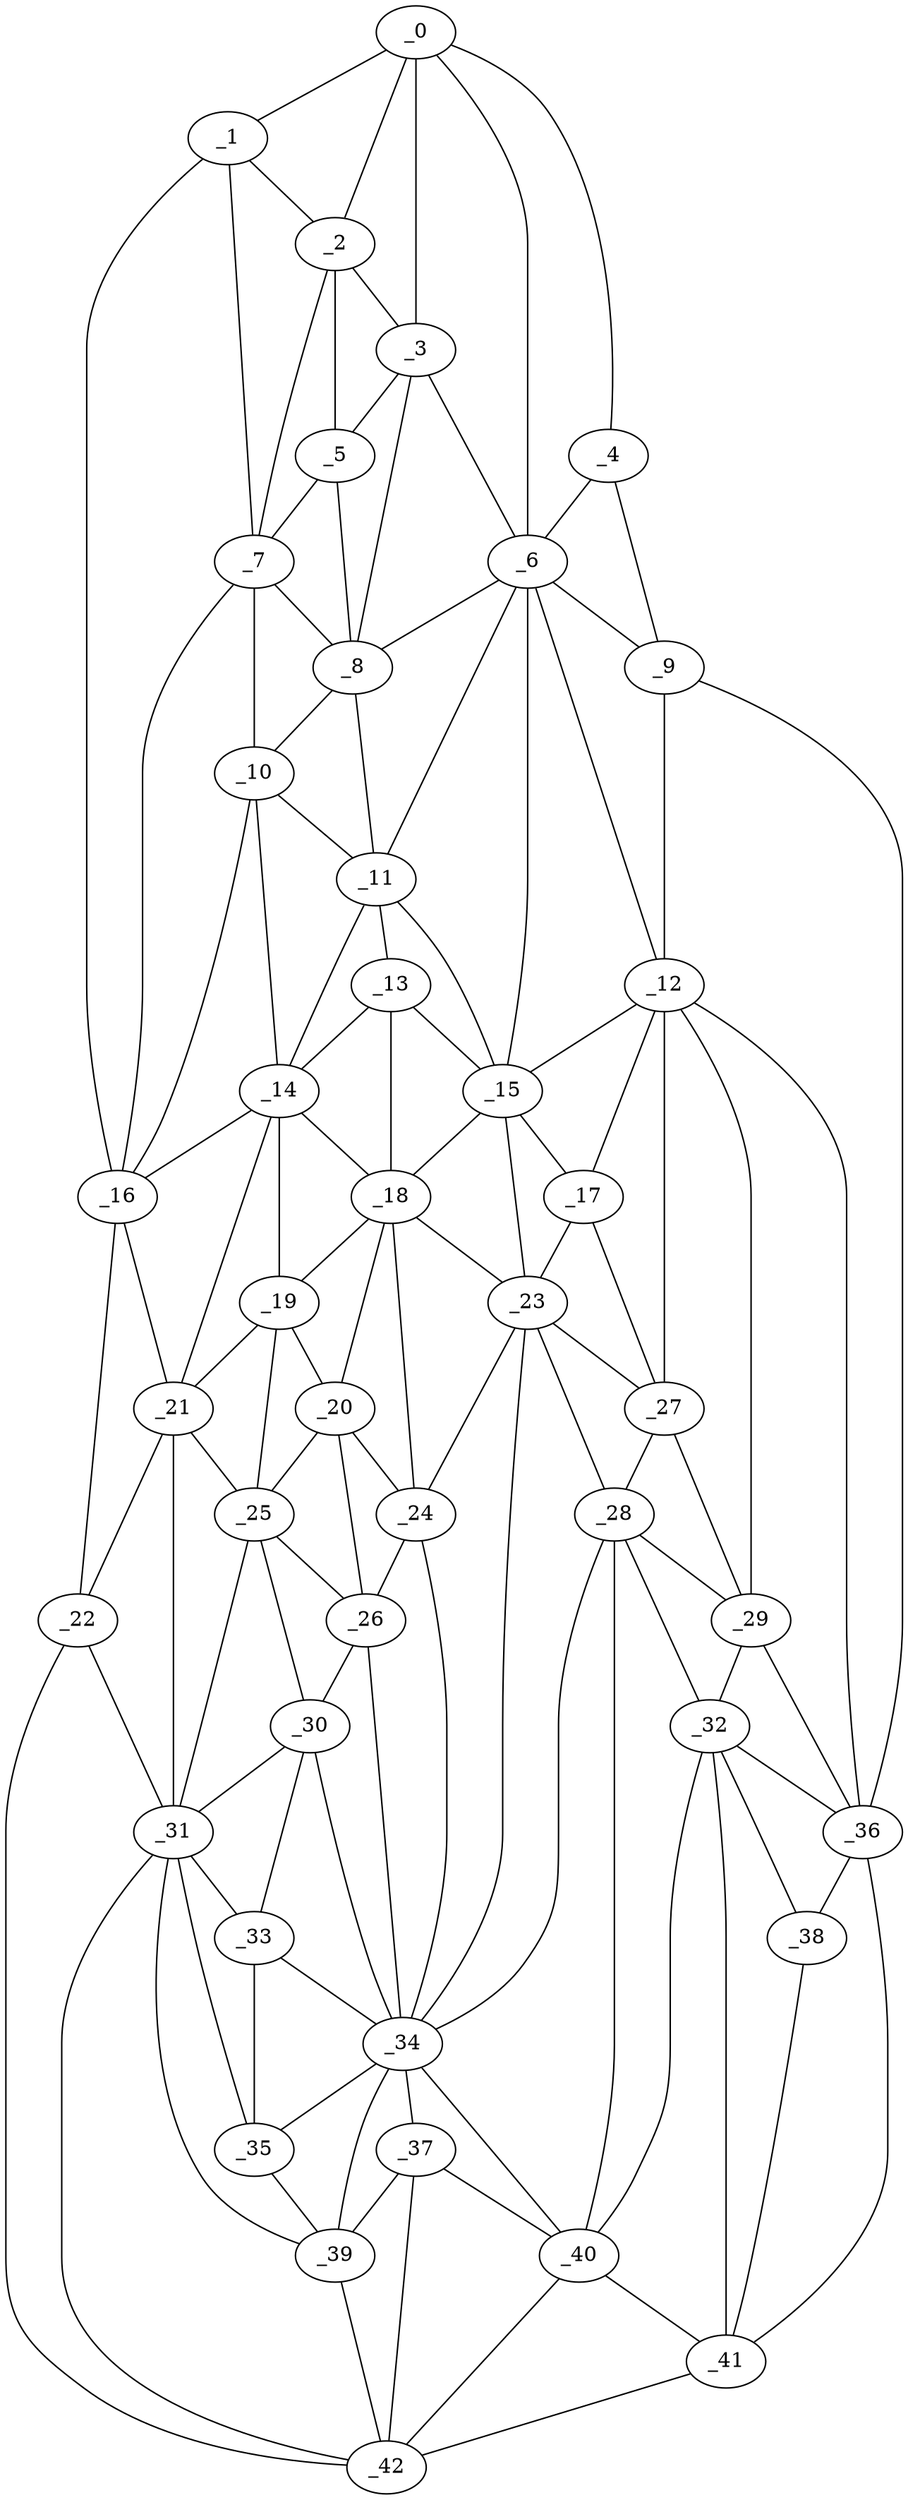 graph "obj32__0.gxl" {
	_0	 [x=11,
		y=60];
	_1	 [x=16,
		y=80];
	_0 -- _1	 [valence=1];
	_2	 [x=19,
		y=76];
	_0 -- _2	 [valence=2];
	_3	 [x=20,
		y=65];
	_0 -- _3	 [valence=1];
	_4	 [x=26,
		y=18];
	_0 -- _4	 [valence=1];
	_6	 [x=32,
		y=35];
	_0 -- _6	 [valence=1];
	_1 -- _2	 [valence=2];
	_7	 [x=32,
		y=86];
	_1 -- _7	 [valence=2];
	_16	 [x=62,
		y=112];
	_1 -- _16	 [valence=1];
	_2 -- _3	 [valence=2];
	_5	 [x=30,
		y=74];
	_2 -- _5	 [valence=2];
	_2 -- _7	 [valence=1];
	_3 -- _5	 [valence=1];
	_3 -- _6	 [valence=1];
	_8	 [x=37,
		y=75];
	_3 -- _8	 [valence=2];
	_4 -- _6	 [valence=2];
	_9	 [x=39,
		y=17];
	_4 -- _9	 [valence=1];
	_5 -- _7	 [valence=2];
	_5 -- _8	 [valence=1];
	_6 -- _8	 [valence=2];
	_6 -- _9	 [valence=1];
	_11	 [x=47,
		y=77];
	_6 -- _11	 [valence=2];
	_12	 [x=54,
		y=20];
	_6 -- _12	 [valence=1];
	_15	 [x=61,
		y=32];
	_6 -- _15	 [valence=2];
	_7 -- _8	 [valence=2];
	_10	 [x=41,
		y=87];
	_7 -- _10	 [valence=1];
	_7 -- _16	 [valence=2];
	_8 -- _10	 [valence=2];
	_8 -- _11	 [valence=1];
	_9 -- _12	 [valence=2];
	_36	 [x=111,
		y=27];
	_9 -- _36	 [valence=1];
	_10 -- _11	 [valence=2];
	_14	 [x=59,
		y=90];
	_10 -- _14	 [valence=2];
	_10 -- _16	 [valence=2];
	_13	 [x=55,
		y=77];
	_11 -- _13	 [valence=2];
	_11 -- _14	 [valence=1];
	_11 -- _15	 [valence=2];
	_12 -- _15	 [valence=2];
	_17	 [x=67,
		y=31];
	_12 -- _17	 [valence=2];
	_27	 [x=90,
		y=27];
	_12 -- _27	 [valence=2];
	_29	 [x=97,
		y=26];
	_12 -- _29	 [valence=2];
	_12 -- _36	 [valence=2];
	_13 -- _14	 [valence=1];
	_13 -- _15	 [valence=1];
	_18	 [x=68,
		y=73];
	_13 -- _18	 [valence=2];
	_14 -- _16	 [valence=2];
	_14 -- _18	 [valence=2];
	_19	 [x=76,
		y=88];
	_14 -- _19	 [valence=2];
	_21	 [x=78,
		y=100];
	_14 -- _21	 [valence=1];
	_15 -- _17	 [valence=2];
	_15 -- _18	 [valence=2];
	_23	 [x=81,
		y=44];
	_15 -- _23	 [valence=2];
	_16 -- _21	 [valence=2];
	_22	 [x=78,
		y=111];
	_16 -- _22	 [valence=1];
	_17 -- _23	 [valence=2];
	_17 -- _27	 [valence=2];
	_18 -- _19	 [valence=1];
	_20	 [x=78,
		y=80];
	_18 -- _20	 [valence=2];
	_18 -- _23	 [valence=1];
	_24	 [x=83,
		y=70];
	_18 -- _24	 [valence=1];
	_19 -- _20	 [valence=2];
	_19 -- _21	 [valence=2];
	_25	 [x=88,
		y=85];
	_19 -- _25	 [valence=2];
	_20 -- _24	 [valence=2];
	_20 -- _25	 [valence=2];
	_26	 [x=89,
		y=76];
	_20 -- _26	 [valence=1];
	_21 -- _22	 [valence=2];
	_21 -- _25	 [valence=2];
	_31	 [x=97,
		y=96];
	_21 -- _31	 [valence=1];
	_22 -- _31	 [valence=2];
	_42	 [x=123,
		y=80];
	_22 -- _42	 [valence=1];
	_23 -- _24	 [valence=1];
	_23 -- _27	 [valence=2];
	_28	 [x=91,
		y=37];
	_23 -- _28	 [valence=2];
	_34	 [x=105,
		y=72];
	_23 -- _34	 [valence=1];
	_24 -- _26	 [valence=1];
	_24 -- _34	 [valence=2];
	_25 -- _26	 [valence=2];
	_30	 [x=97,
		y=84];
	_25 -- _30	 [valence=2];
	_25 -- _31	 [valence=2];
	_26 -- _30	 [valence=1];
	_26 -- _34	 [valence=2];
	_27 -- _28	 [valence=1];
	_27 -- _29	 [valence=2];
	_28 -- _29	 [valence=1];
	_32	 [x=103,
		y=32];
	_28 -- _32	 [valence=2];
	_28 -- _34	 [valence=2];
	_40	 [x=114,
		y=64];
	_28 -- _40	 [valence=2];
	_29 -- _32	 [valence=2];
	_29 -- _36	 [valence=2];
	_30 -- _31	 [valence=2];
	_33	 [x=103,
		y=82];
	_30 -- _33	 [valence=2];
	_30 -- _34	 [valence=2];
	_31 -- _33	 [valence=1];
	_35	 [x=108,
		y=81];
	_31 -- _35	 [valence=2];
	_39	 [x=113,
		y=80];
	_31 -- _39	 [valence=2];
	_31 -- _42	 [valence=2];
	_32 -- _36	 [valence=2];
	_38	 [x=113,
		y=33];
	_32 -- _38	 [valence=1];
	_32 -- _40	 [valence=1];
	_41	 [x=123,
		y=51];
	_32 -- _41	 [valence=2];
	_33 -- _34	 [valence=1];
	_33 -- _35	 [valence=2];
	_34 -- _35	 [valence=2];
	_37	 [x=111,
		y=69];
	_34 -- _37	 [valence=2];
	_34 -- _39	 [valence=1];
	_34 -- _40	 [valence=1];
	_35 -- _39	 [valence=2];
	_36 -- _38	 [valence=2];
	_36 -- _41	 [valence=1];
	_37 -- _39	 [valence=2];
	_37 -- _40	 [valence=1];
	_37 -- _42	 [valence=1];
	_38 -- _41	 [valence=2];
	_39 -- _42	 [valence=2];
	_40 -- _41	 [valence=1];
	_40 -- _42	 [valence=2];
	_41 -- _42	 [valence=1];
}
